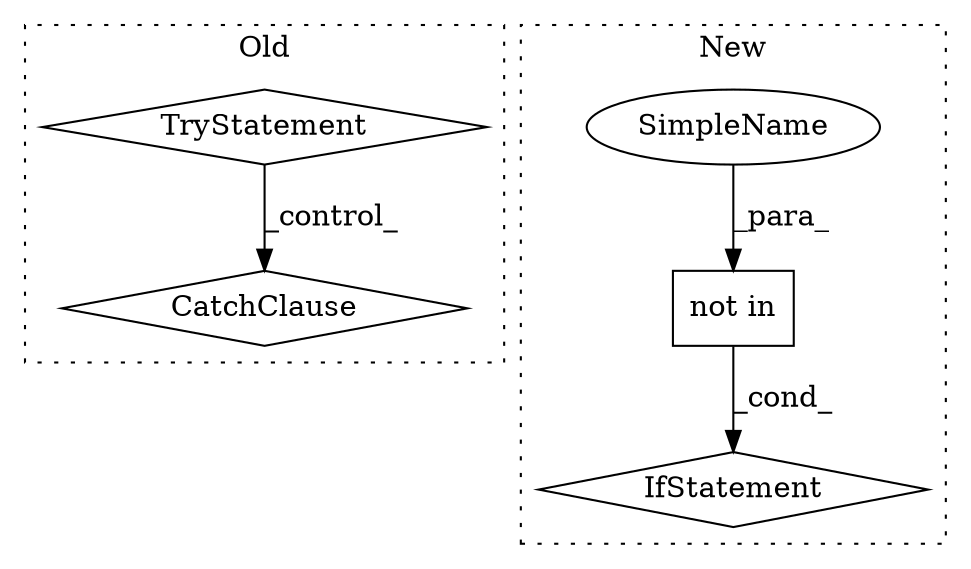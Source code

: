 digraph G {
subgraph cluster0 {
1 [label="TryStatement" a="54" s="1478" l="4" shape="diamond"];
3 [label="CatchClause" a="12" s="1574,1613" l="13,2" shape="diamond"];
label = "Old";
style="dotted";
}
subgraph cluster1 {
2 [label="not in" a="108" s="2045" l="23" shape="box"];
4 [label="IfStatement" a="25" s="2031,2068" l="14,2" shape="diamond"];
5 [label="SimpleName" a="42" s="2045" l="1" shape="ellipse"];
label = "New";
style="dotted";
}
1 -> 3 [label="_control_"];
2 -> 4 [label="_cond_"];
5 -> 2 [label="_para_"];
}